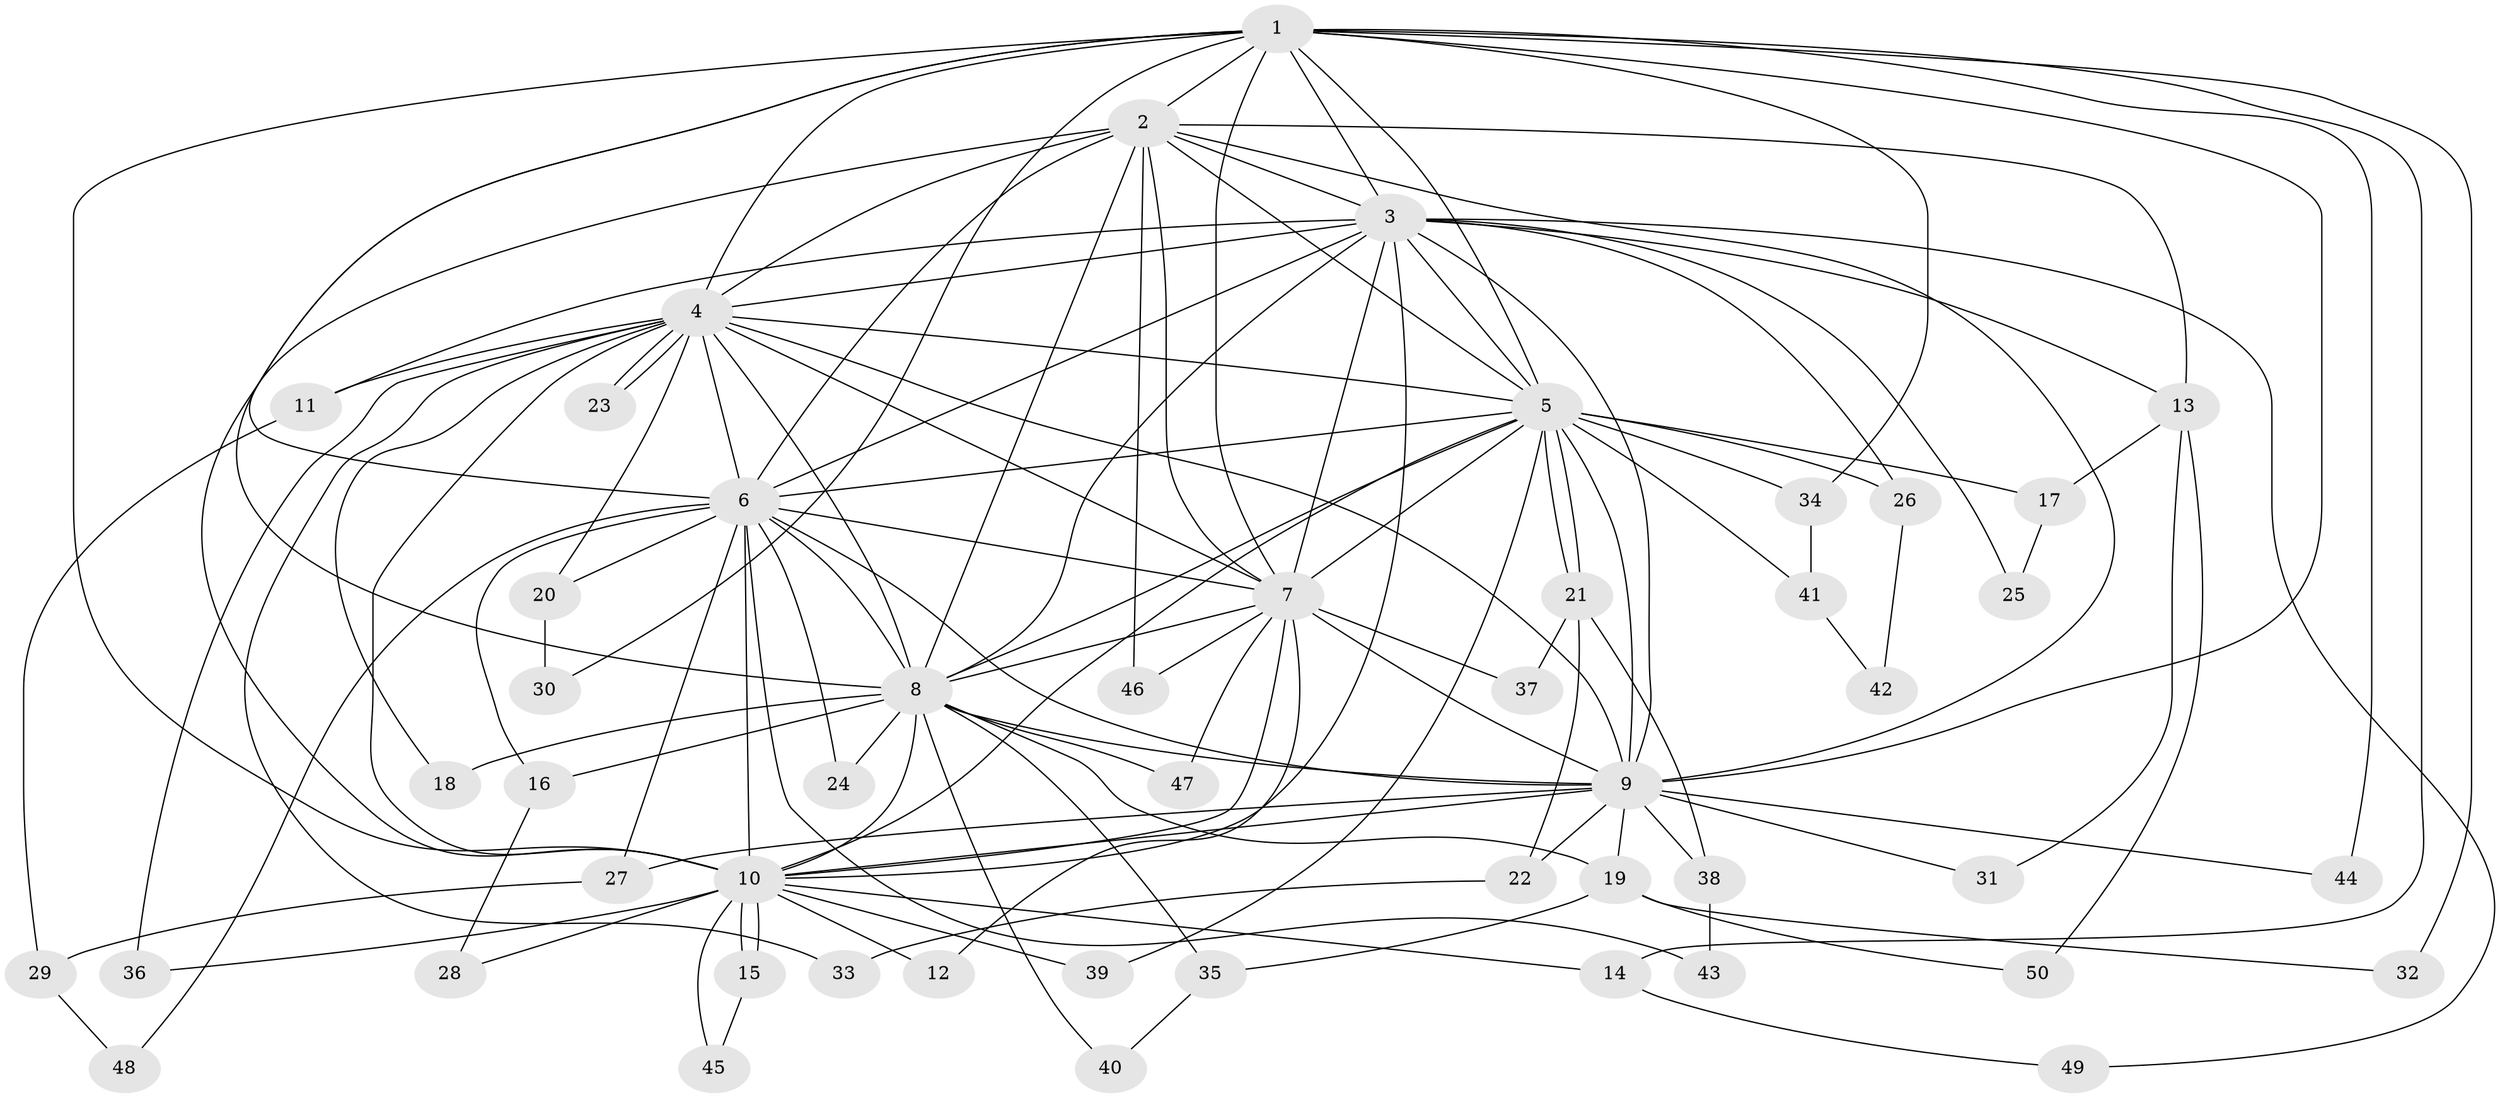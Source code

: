 // Generated by graph-tools (version 1.1) at 2025/25/03/09/25 03:25:47]
// undirected, 50 vertices, 125 edges
graph export_dot {
graph [start="1"]
  node [color=gray90,style=filled];
  1;
  2;
  3;
  4;
  5;
  6;
  7;
  8;
  9;
  10;
  11;
  12;
  13;
  14;
  15;
  16;
  17;
  18;
  19;
  20;
  21;
  22;
  23;
  24;
  25;
  26;
  27;
  28;
  29;
  30;
  31;
  32;
  33;
  34;
  35;
  36;
  37;
  38;
  39;
  40;
  41;
  42;
  43;
  44;
  45;
  46;
  47;
  48;
  49;
  50;
  1 -- 2;
  1 -- 3;
  1 -- 4;
  1 -- 5;
  1 -- 6;
  1 -- 7;
  1 -- 8;
  1 -- 9;
  1 -- 10;
  1 -- 14;
  1 -- 30;
  1 -- 32;
  1 -- 34;
  1 -- 44;
  2 -- 3;
  2 -- 4;
  2 -- 5;
  2 -- 6;
  2 -- 7;
  2 -- 8;
  2 -- 9;
  2 -- 10;
  2 -- 13;
  2 -- 46;
  3 -- 4;
  3 -- 5;
  3 -- 6;
  3 -- 7;
  3 -- 8;
  3 -- 9;
  3 -- 10;
  3 -- 11;
  3 -- 13;
  3 -- 25;
  3 -- 26;
  3 -- 49;
  4 -- 5;
  4 -- 6;
  4 -- 7;
  4 -- 8;
  4 -- 9;
  4 -- 10;
  4 -- 11;
  4 -- 18;
  4 -- 20;
  4 -- 23;
  4 -- 23;
  4 -- 33;
  4 -- 36;
  5 -- 6;
  5 -- 7;
  5 -- 8;
  5 -- 9;
  5 -- 10;
  5 -- 17;
  5 -- 21;
  5 -- 21;
  5 -- 26;
  5 -- 34;
  5 -- 39;
  5 -- 41;
  6 -- 7;
  6 -- 8;
  6 -- 9;
  6 -- 10;
  6 -- 16;
  6 -- 20;
  6 -- 24;
  6 -- 27;
  6 -- 43;
  6 -- 48;
  7 -- 8;
  7 -- 9;
  7 -- 10;
  7 -- 12;
  7 -- 37;
  7 -- 46;
  7 -- 47;
  8 -- 9;
  8 -- 10;
  8 -- 16;
  8 -- 18;
  8 -- 19;
  8 -- 24;
  8 -- 35;
  8 -- 40;
  8 -- 47;
  9 -- 10;
  9 -- 19;
  9 -- 22;
  9 -- 27;
  9 -- 31;
  9 -- 38;
  9 -- 44;
  10 -- 12;
  10 -- 14;
  10 -- 15;
  10 -- 15;
  10 -- 28;
  10 -- 36;
  10 -- 39;
  10 -- 45;
  11 -- 29;
  13 -- 17;
  13 -- 31;
  13 -- 50;
  14 -- 49;
  15 -- 45;
  16 -- 28;
  17 -- 25;
  19 -- 32;
  19 -- 35;
  19 -- 50;
  20 -- 30;
  21 -- 22;
  21 -- 37;
  21 -- 38;
  22 -- 33;
  26 -- 42;
  27 -- 29;
  29 -- 48;
  34 -- 41;
  35 -- 40;
  38 -- 43;
  41 -- 42;
}
